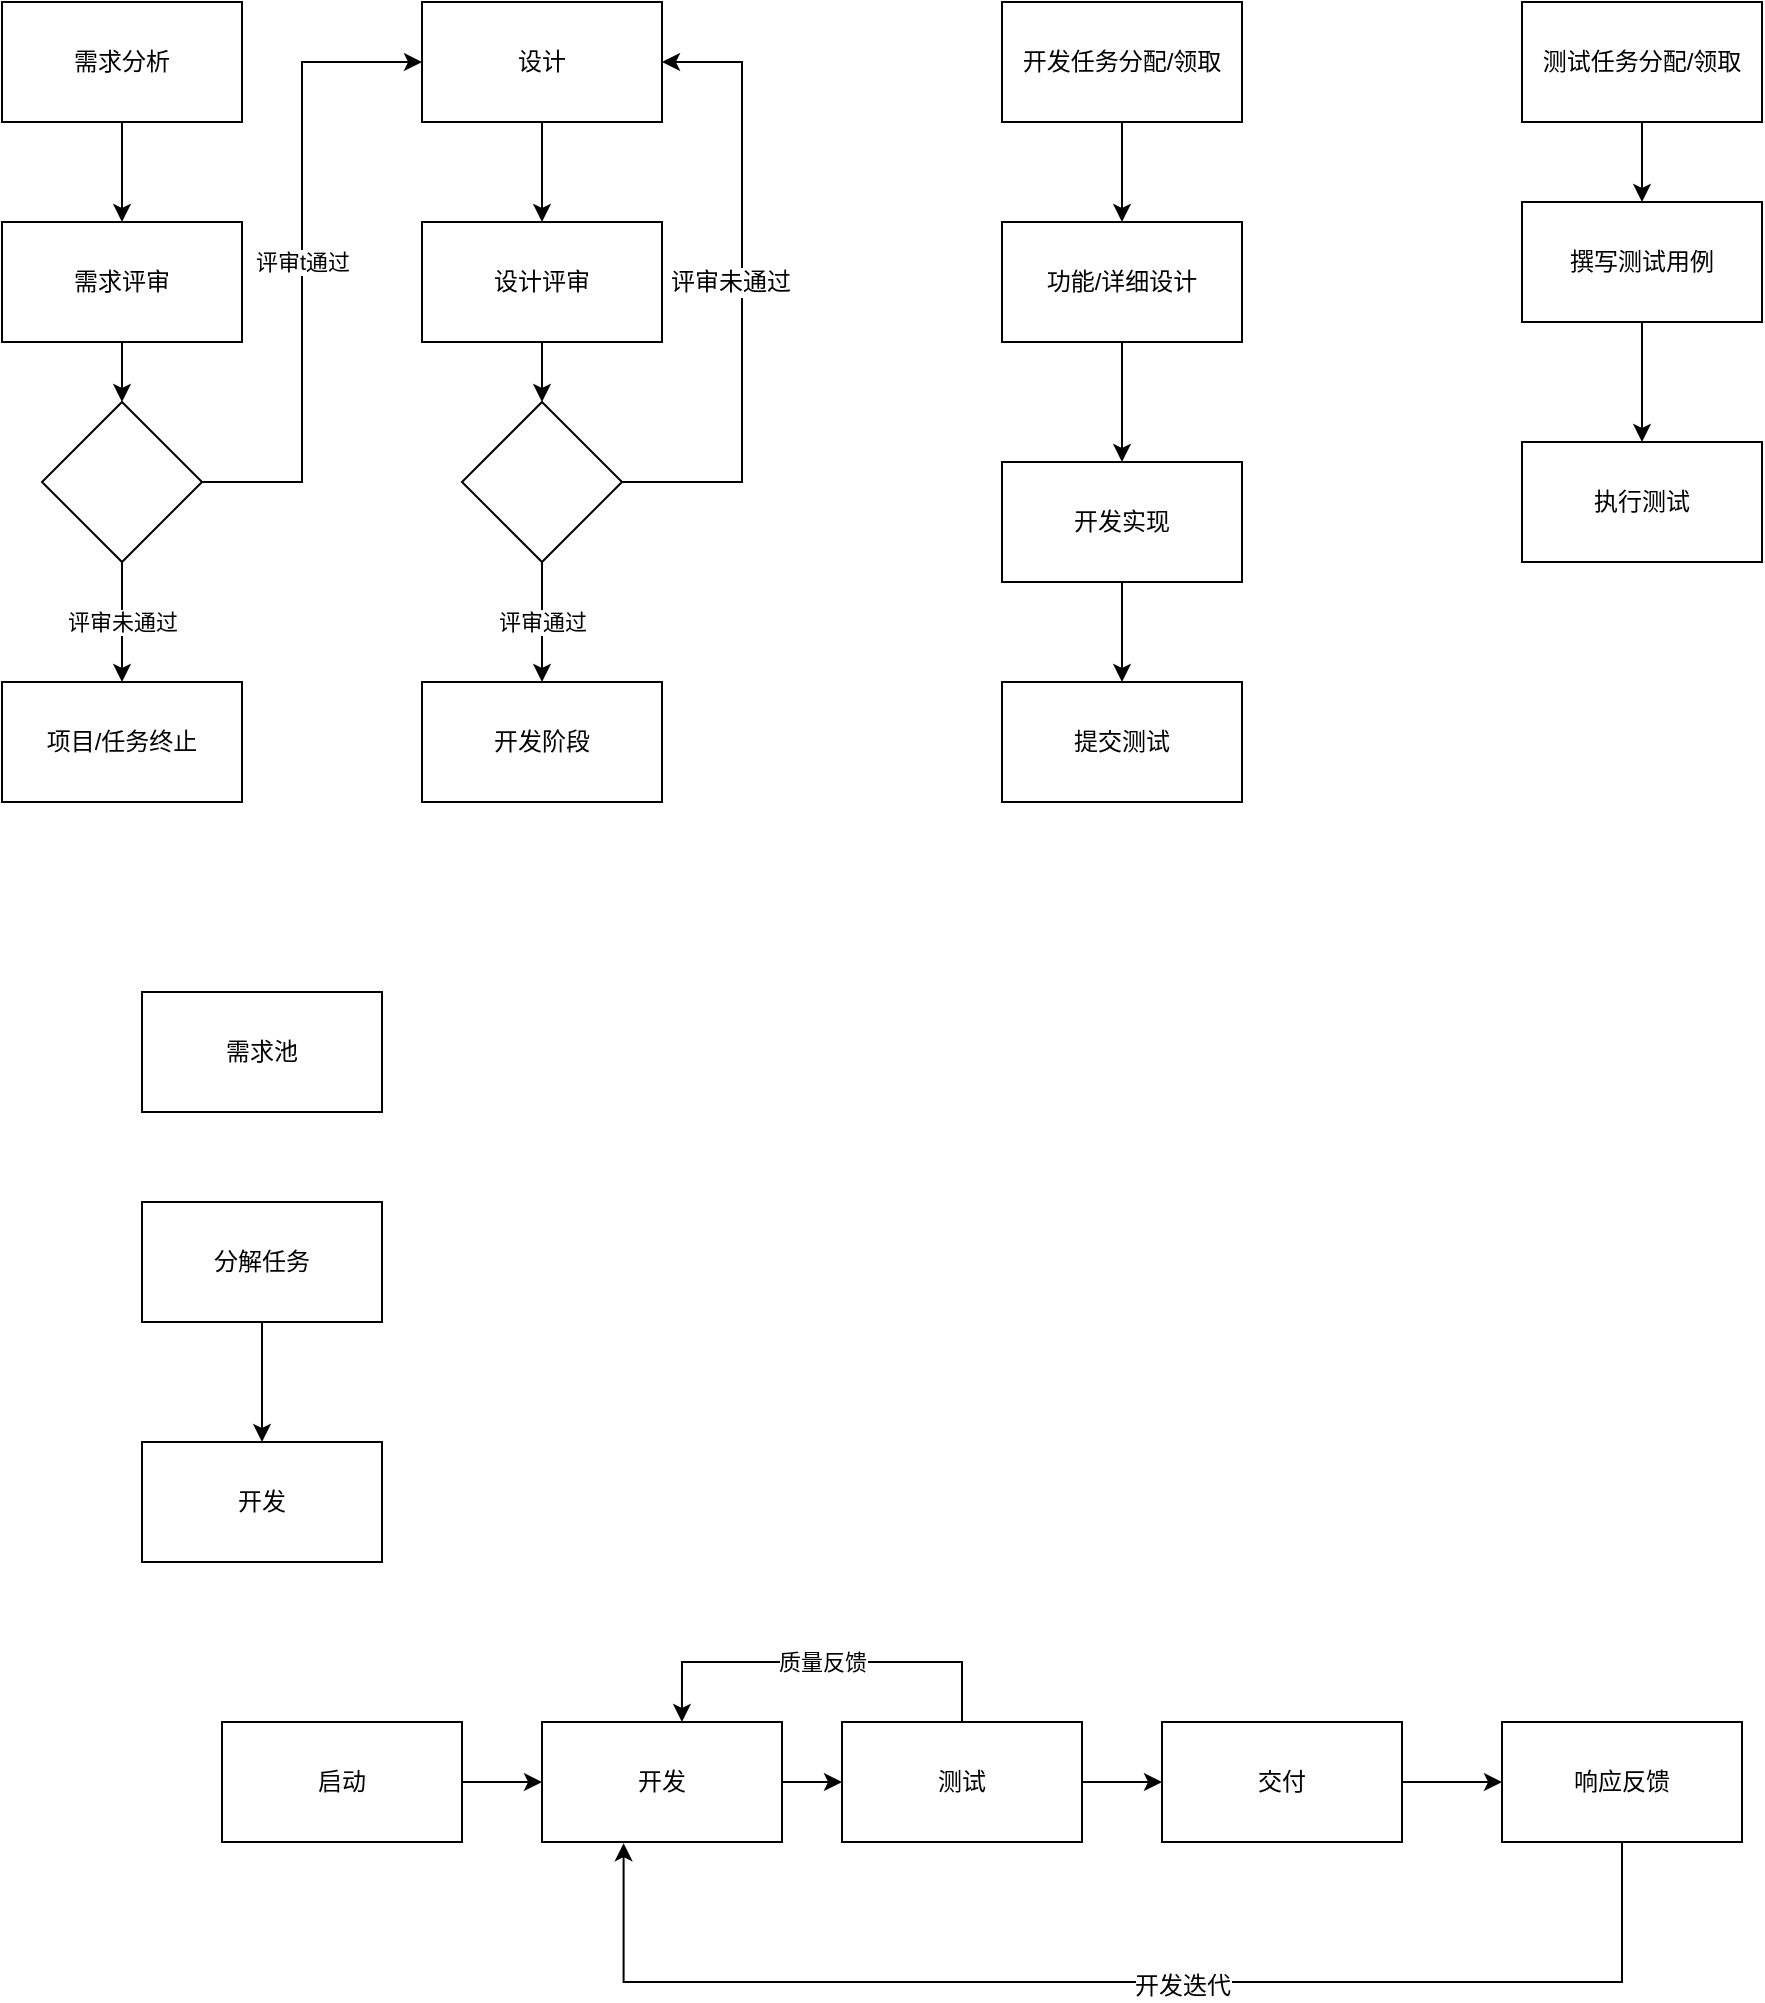 <mxfile version="12.9.6" type="github">
  <diagram id="UoA-Zzfz1vhdeuAnnWxP" name="Page-1">
    <mxGraphModel dx="1278" dy="582" grid="1" gridSize="10" guides="1" tooltips="1" connect="1" arrows="1" fold="1" page="1" pageScale="1" pageWidth="827" pageHeight="1169" math="0" shadow="0">
      <root>
        <mxCell id="0" />
        <mxCell id="1" parent="0" />
        <mxCell id="crJnKc-flBkaumyG6s30-13" style="edgeStyle=orthogonalEdgeStyle;rounded=0;orthogonalLoop=1;jettySize=auto;html=1;entryX=0.5;entryY=0;entryDx=0;entryDy=0;" edge="1" parent="1" source="crJnKc-flBkaumyG6s30-3" target="crJnKc-flBkaumyG6s30-11">
          <mxGeometry relative="1" as="geometry" />
        </mxCell>
        <mxCell id="crJnKc-flBkaumyG6s30-3" value="需求分析" style="rounded=0;whiteSpace=wrap;html=1;" vertex="1" parent="1">
          <mxGeometry x="60" y="60" width="120" height="60" as="geometry" />
        </mxCell>
        <mxCell id="crJnKc-flBkaumyG6s30-10" style="edgeStyle=orthogonalEdgeStyle;rounded=0;orthogonalLoop=1;jettySize=auto;html=1;entryX=0.5;entryY=0;entryDx=0;entryDy=0;" edge="1" parent="1" source="crJnKc-flBkaumyG6s30-5" target="crJnKc-flBkaumyG6s30-6">
          <mxGeometry relative="1" as="geometry" />
        </mxCell>
        <mxCell id="crJnKc-flBkaumyG6s30-5" value="设计" style="rounded=0;whiteSpace=wrap;html=1;" vertex="1" parent="1">
          <mxGeometry x="270" y="60" width="120" height="60" as="geometry" />
        </mxCell>
        <mxCell id="crJnKc-flBkaumyG6s30-7" style="edgeStyle=orthogonalEdgeStyle;rounded=0;orthogonalLoop=1;jettySize=auto;html=1;" edge="1" parent="1" source="crJnKc-flBkaumyG6s30-6" target="crJnKc-flBkaumyG6s30-8">
          <mxGeometry relative="1" as="geometry">
            <mxPoint x="330" y="300" as="targetPoint" />
          </mxGeometry>
        </mxCell>
        <mxCell id="crJnKc-flBkaumyG6s30-6" value="设计评审" style="rounded=0;whiteSpace=wrap;html=1;" vertex="1" parent="1">
          <mxGeometry x="270" y="170" width="120" height="60" as="geometry" />
        </mxCell>
        <mxCell id="crJnKc-flBkaumyG6s30-9" style="edgeStyle=orthogonalEdgeStyle;rounded=0;orthogonalLoop=1;jettySize=auto;html=1;entryX=1;entryY=0.5;entryDx=0;entryDy=0;exitX=1;exitY=0.5;exitDx=0;exitDy=0;" edge="1" parent="1" source="crJnKc-flBkaumyG6s30-8" target="crJnKc-flBkaumyG6s30-5">
          <mxGeometry relative="1" as="geometry">
            <Array as="points">
              <mxPoint x="430" y="300" />
              <mxPoint x="430" y="90" />
            </Array>
          </mxGeometry>
        </mxCell>
        <mxCell id="crJnKc-flBkaumyG6s30-16" value="评审未通过" style="text;html=1;align=center;verticalAlign=middle;resizable=0;points=[];labelBackgroundColor=#ffffff;" vertex="1" connectable="0" parent="crJnKc-flBkaumyG6s30-9">
          <mxGeometry x="-0.687" y="3" relative="1" as="geometry">
            <mxPoint x="5" y="-97" as="offset" />
          </mxGeometry>
        </mxCell>
        <mxCell id="crJnKc-flBkaumyG6s30-17" value="评审通过" style="edgeStyle=orthogonalEdgeStyle;rounded=0;orthogonalLoop=1;jettySize=auto;html=1;entryX=0.5;entryY=0;entryDx=0;entryDy=0;" edge="1" parent="1" source="crJnKc-flBkaumyG6s30-8" target="crJnKc-flBkaumyG6s30-18">
          <mxGeometry relative="1" as="geometry">
            <mxPoint x="330" y="430" as="targetPoint" />
          </mxGeometry>
        </mxCell>
        <mxCell id="crJnKc-flBkaumyG6s30-8" value="" style="rhombus;whiteSpace=wrap;html=1;" vertex="1" parent="1">
          <mxGeometry x="290" y="260" width="80" height="80" as="geometry" />
        </mxCell>
        <mxCell id="crJnKc-flBkaumyG6s30-15" style="edgeStyle=orthogonalEdgeStyle;rounded=0;orthogonalLoop=1;jettySize=auto;html=1;" edge="1" parent="1" source="crJnKc-flBkaumyG6s30-11" target="crJnKc-flBkaumyG6s30-14">
          <mxGeometry relative="1" as="geometry" />
        </mxCell>
        <mxCell id="crJnKc-flBkaumyG6s30-11" value="需求评审" style="rounded=0;whiteSpace=wrap;html=1;" vertex="1" parent="1">
          <mxGeometry x="60" y="170" width="120" height="60" as="geometry" />
        </mxCell>
        <mxCell id="crJnKc-flBkaumyG6s30-19" value="评审未通过" style="edgeStyle=orthogonalEdgeStyle;rounded=0;orthogonalLoop=1;jettySize=auto;html=1;entryX=0.5;entryY=0;entryDx=0;entryDy=0;" edge="1" parent="1" source="crJnKc-flBkaumyG6s30-14" target="crJnKc-flBkaumyG6s30-23">
          <mxGeometry relative="1" as="geometry">
            <mxPoint x="120" y="380" as="targetPoint" />
          </mxGeometry>
        </mxCell>
        <mxCell id="crJnKc-flBkaumyG6s30-20" value="评审t通过" style="edgeStyle=orthogonalEdgeStyle;rounded=0;orthogonalLoop=1;jettySize=auto;html=1;entryX=0;entryY=0.5;entryDx=0;entryDy=0;" edge="1" parent="1" source="crJnKc-flBkaumyG6s30-14" target="crJnKc-flBkaumyG6s30-5">
          <mxGeometry relative="1" as="geometry">
            <Array as="points">
              <mxPoint x="210" y="300" />
              <mxPoint x="210" y="90" />
            </Array>
          </mxGeometry>
        </mxCell>
        <mxCell id="crJnKc-flBkaumyG6s30-14" value="" style="rhombus;whiteSpace=wrap;html=1;" vertex="1" parent="1">
          <mxGeometry x="80" y="260" width="80" height="80" as="geometry" />
        </mxCell>
        <mxCell id="crJnKc-flBkaumyG6s30-18" value="开发阶段" style="rounded=0;whiteSpace=wrap;html=1;" vertex="1" parent="1">
          <mxGeometry x="270" y="400" width="120" height="60" as="geometry" />
        </mxCell>
        <mxCell id="crJnKc-flBkaumyG6s30-28" style="edgeStyle=orthogonalEdgeStyle;rounded=0;orthogonalLoop=1;jettySize=auto;html=1;entryX=0.5;entryY=0;entryDx=0;entryDy=0;" edge="1" parent="1" source="crJnKc-flBkaumyG6s30-22" target="crJnKc-flBkaumyG6s30-25">
          <mxGeometry relative="1" as="geometry" />
        </mxCell>
        <mxCell id="crJnKc-flBkaumyG6s30-22" value="开发任务分配/领取" style="rounded=0;whiteSpace=wrap;html=1;" vertex="1" parent="1">
          <mxGeometry x="560" y="60" width="120" height="60" as="geometry" />
        </mxCell>
        <mxCell id="crJnKc-flBkaumyG6s30-23" value="项目/任务终止" style="rounded=0;whiteSpace=wrap;html=1;" vertex="1" parent="1">
          <mxGeometry x="60" y="400" width="120" height="60" as="geometry" />
        </mxCell>
        <mxCell id="crJnKc-flBkaumyG6s30-29" style="edgeStyle=orthogonalEdgeStyle;rounded=0;orthogonalLoop=1;jettySize=auto;html=1;entryX=0.5;entryY=0;entryDx=0;entryDy=0;" edge="1" parent="1" source="crJnKc-flBkaumyG6s30-25" target="crJnKc-flBkaumyG6s30-26">
          <mxGeometry relative="1" as="geometry" />
        </mxCell>
        <mxCell id="crJnKc-flBkaumyG6s30-25" value="功能/详细设计" style="rounded=0;whiteSpace=wrap;html=1;" vertex="1" parent="1">
          <mxGeometry x="560" y="170" width="120" height="60" as="geometry" />
        </mxCell>
        <mxCell id="crJnKc-flBkaumyG6s30-30" style="edgeStyle=orthogonalEdgeStyle;rounded=0;orthogonalLoop=1;jettySize=auto;html=1;entryX=0.5;entryY=0;entryDx=0;entryDy=0;" edge="1" parent="1" source="crJnKc-flBkaumyG6s30-26" target="crJnKc-flBkaumyG6s30-27">
          <mxGeometry relative="1" as="geometry" />
        </mxCell>
        <mxCell id="crJnKc-flBkaumyG6s30-26" value="开发实现" style="rounded=0;whiteSpace=wrap;html=1;" vertex="1" parent="1">
          <mxGeometry x="560" y="290" width="120" height="60" as="geometry" />
        </mxCell>
        <mxCell id="crJnKc-flBkaumyG6s30-27" value="提交测试" style="rounded=0;whiteSpace=wrap;html=1;" vertex="1" parent="1">
          <mxGeometry x="560" y="400" width="120" height="60" as="geometry" />
        </mxCell>
        <mxCell id="crJnKc-flBkaumyG6s30-34" style="edgeStyle=orthogonalEdgeStyle;rounded=0;orthogonalLoop=1;jettySize=auto;html=1;entryX=0.5;entryY=0;entryDx=0;entryDy=0;" edge="1" parent="1" source="crJnKc-flBkaumyG6s30-31" target="crJnKc-flBkaumyG6s30-32">
          <mxGeometry relative="1" as="geometry" />
        </mxCell>
        <mxCell id="crJnKc-flBkaumyG6s30-31" value="测试任务分配/领取" style="rounded=0;whiteSpace=wrap;html=1;" vertex="1" parent="1">
          <mxGeometry x="820" y="60" width="120" height="60" as="geometry" />
        </mxCell>
        <mxCell id="crJnKc-flBkaumyG6s30-35" style="edgeStyle=orthogonalEdgeStyle;rounded=0;orthogonalLoop=1;jettySize=auto;html=1;entryX=0.5;entryY=0;entryDx=0;entryDy=0;" edge="1" parent="1" source="crJnKc-flBkaumyG6s30-32" target="crJnKc-flBkaumyG6s30-33">
          <mxGeometry relative="1" as="geometry" />
        </mxCell>
        <mxCell id="crJnKc-flBkaumyG6s30-32" value="撰写测试用例" style="rounded=0;whiteSpace=wrap;html=1;" vertex="1" parent="1">
          <mxGeometry x="820" y="160" width="120" height="60" as="geometry" />
        </mxCell>
        <mxCell id="crJnKc-flBkaumyG6s30-33" value="执行测试" style="rounded=0;whiteSpace=wrap;html=1;" vertex="1" parent="1">
          <mxGeometry x="820" y="280" width="120" height="60" as="geometry" />
        </mxCell>
        <mxCell id="crJnKc-flBkaumyG6s30-37" style="edgeStyle=orthogonalEdgeStyle;rounded=0;orthogonalLoop=1;jettySize=auto;html=1;" edge="1" parent="1" source="crJnKc-flBkaumyG6s30-36">
          <mxGeometry relative="1" as="geometry">
            <mxPoint x="190" y="780" as="targetPoint" />
          </mxGeometry>
        </mxCell>
        <mxCell id="crJnKc-flBkaumyG6s30-36" value="分解任务" style="rounded=0;whiteSpace=wrap;html=1;" vertex="1" parent="1">
          <mxGeometry x="130" y="660" width="120" height="60" as="geometry" />
        </mxCell>
        <mxCell id="crJnKc-flBkaumyG6s30-39" value="开发" style="rounded=0;whiteSpace=wrap;html=1;" vertex="1" parent="1">
          <mxGeometry x="130" y="780" width="120" height="60" as="geometry" />
        </mxCell>
        <mxCell id="crJnKc-flBkaumyG6s30-40" value="需求池" style="rounded=0;whiteSpace=wrap;html=1;" vertex="1" parent="1">
          <mxGeometry x="130" y="555" width="120" height="60" as="geometry" />
        </mxCell>
        <mxCell id="crJnKc-flBkaumyG6s30-49" style="edgeStyle=orthogonalEdgeStyle;rounded=0;orthogonalLoop=1;jettySize=auto;html=1;entryX=0;entryY=0.5;entryDx=0;entryDy=0;" edge="1" parent="1" source="crJnKc-flBkaumyG6s30-41" target="crJnKc-flBkaumyG6s30-42">
          <mxGeometry relative="1" as="geometry" />
        </mxCell>
        <mxCell id="crJnKc-flBkaumyG6s30-41" value="启动" style="rounded=0;whiteSpace=wrap;html=1;" vertex="1" parent="1">
          <mxGeometry x="170" y="920" width="120" height="60" as="geometry" />
        </mxCell>
        <mxCell id="crJnKc-flBkaumyG6s30-50" style="edgeStyle=orthogonalEdgeStyle;rounded=0;orthogonalLoop=1;jettySize=auto;html=1;entryX=0;entryY=0.5;entryDx=0;entryDy=0;" edge="1" parent="1" source="crJnKc-flBkaumyG6s30-42" target="crJnKc-flBkaumyG6s30-43">
          <mxGeometry relative="1" as="geometry" />
        </mxCell>
        <mxCell id="crJnKc-flBkaumyG6s30-42" value="开发" style="rounded=0;whiteSpace=wrap;html=1;" vertex="1" parent="1">
          <mxGeometry x="330" y="920" width="120" height="60" as="geometry" />
        </mxCell>
        <mxCell id="crJnKc-flBkaumyG6s30-51" style="edgeStyle=orthogonalEdgeStyle;rounded=0;orthogonalLoop=1;jettySize=auto;html=1;entryX=0;entryY=0.5;entryDx=0;entryDy=0;" edge="1" parent="1" source="crJnKc-flBkaumyG6s30-43" target="crJnKc-flBkaumyG6s30-44">
          <mxGeometry relative="1" as="geometry" />
        </mxCell>
        <mxCell id="crJnKc-flBkaumyG6s30-53" value="质量反馈" style="edgeStyle=orthogonalEdgeStyle;rounded=0;orthogonalLoop=1;jettySize=auto;html=1;entryX=0.583;entryY=0;entryDx=0;entryDy=0;entryPerimeter=0;exitX=0.5;exitY=0;exitDx=0;exitDy=0;" edge="1" parent="1" source="crJnKc-flBkaumyG6s30-43" target="crJnKc-flBkaumyG6s30-42">
          <mxGeometry relative="1" as="geometry">
            <mxPoint x="440" y="900" as="targetPoint" />
            <Array as="points">
              <mxPoint x="540" y="890" />
              <mxPoint x="400" y="890" />
            </Array>
          </mxGeometry>
        </mxCell>
        <mxCell id="crJnKc-flBkaumyG6s30-43" value="测试" style="rounded=0;whiteSpace=wrap;html=1;" vertex="1" parent="1">
          <mxGeometry x="480" y="920" width="120" height="60" as="geometry" />
        </mxCell>
        <mxCell id="crJnKc-flBkaumyG6s30-52" style="edgeStyle=orthogonalEdgeStyle;rounded=0;orthogonalLoop=1;jettySize=auto;html=1;entryX=0;entryY=0.5;entryDx=0;entryDy=0;" edge="1" parent="1" source="crJnKc-flBkaumyG6s30-44" target="crJnKc-flBkaumyG6s30-46">
          <mxGeometry relative="1" as="geometry" />
        </mxCell>
        <mxCell id="crJnKc-flBkaumyG6s30-44" value="交付" style="rounded=0;whiteSpace=wrap;html=1;" vertex="1" parent="1">
          <mxGeometry x="640" y="920" width="120" height="60" as="geometry" />
        </mxCell>
        <mxCell id="crJnKc-flBkaumyG6s30-47" style="edgeStyle=orthogonalEdgeStyle;rounded=0;orthogonalLoop=1;jettySize=auto;html=1;entryX=0.34;entryY=1.01;entryDx=0;entryDy=0;entryPerimeter=0;" edge="1" parent="1" source="crJnKc-flBkaumyG6s30-46" target="crJnKc-flBkaumyG6s30-42">
          <mxGeometry relative="1" as="geometry">
            <Array as="points">
              <mxPoint x="870" y="1050" />
              <mxPoint x="371" y="1050" />
            </Array>
          </mxGeometry>
        </mxCell>
        <mxCell id="crJnKc-flBkaumyG6s30-48" value="开发迭代" style="text;html=1;align=center;verticalAlign=middle;resizable=0;points=[];labelBackgroundColor=#ffffff;" vertex="1" connectable="0" parent="crJnKc-flBkaumyG6s30-47">
          <mxGeometry x="-0.092" y="2" relative="1" as="geometry">
            <mxPoint as="offset" />
          </mxGeometry>
        </mxCell>
        <mxCell id="crJnKc-flBkaumyG6s30-46" value="响应反馈" style="rounded=0;whiteSpace=wrap;html=1;" vertex="1" parent="1">
          <mxGeometry x="810" y="920" width="120" height="60" as="geometry" />
        </mxCell>
      </root>
    </mxGraphModel>
  </diagram>
</mxfile>
